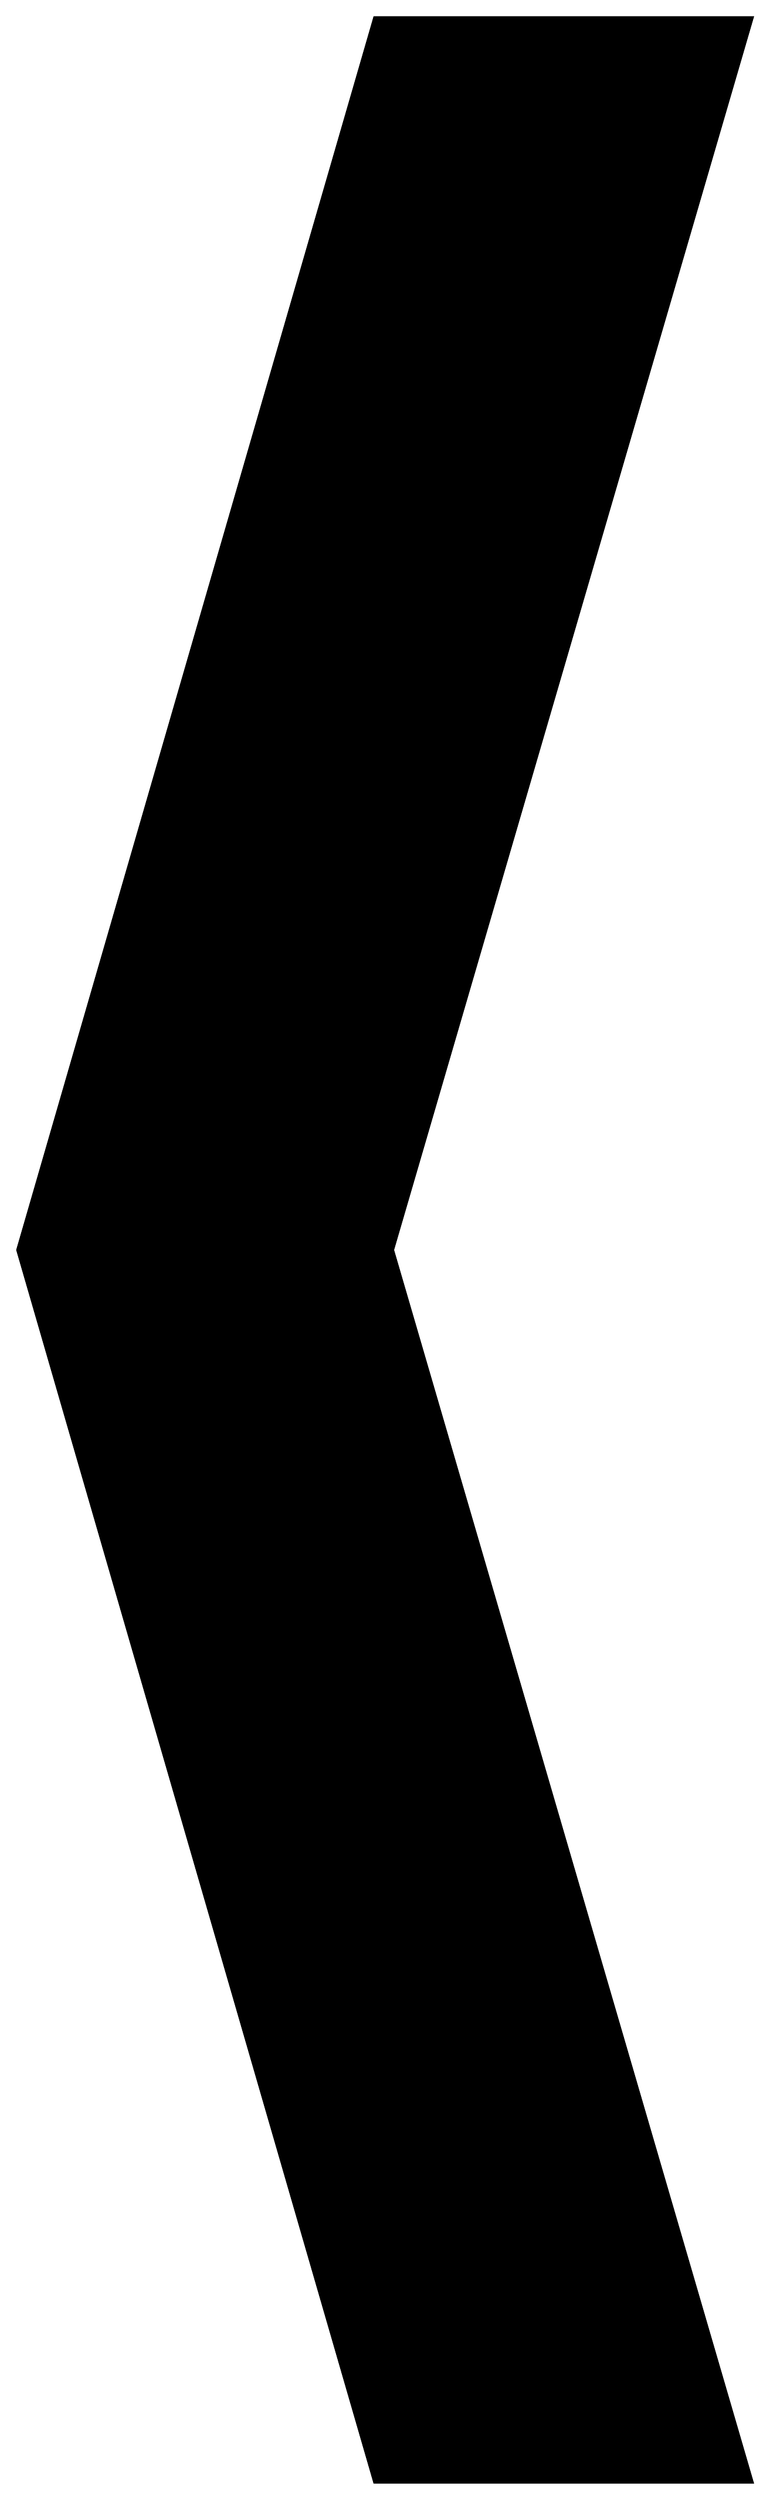 


\begin{tikzpicture}[y=0.80pt, x=0.80pt, yscale=-1.0, xscale=1.0, inner sep=0pt, outer sep=0pt]
\begin{scope}[shift={(100.0,1706.0)},nonzero rule]
  \path[draw=.,fill=.,line width=1.600pt] (629.0,367.0) --
    (338.0,367.0) -- (63.0,-582.0) -- (338.0,-1531.0) --
    (629.0,-1531.0) -- (352.0,-582.0) -- (629.0,367.0) -- cycle;
\end{scope}

\end{tikzpicture}

